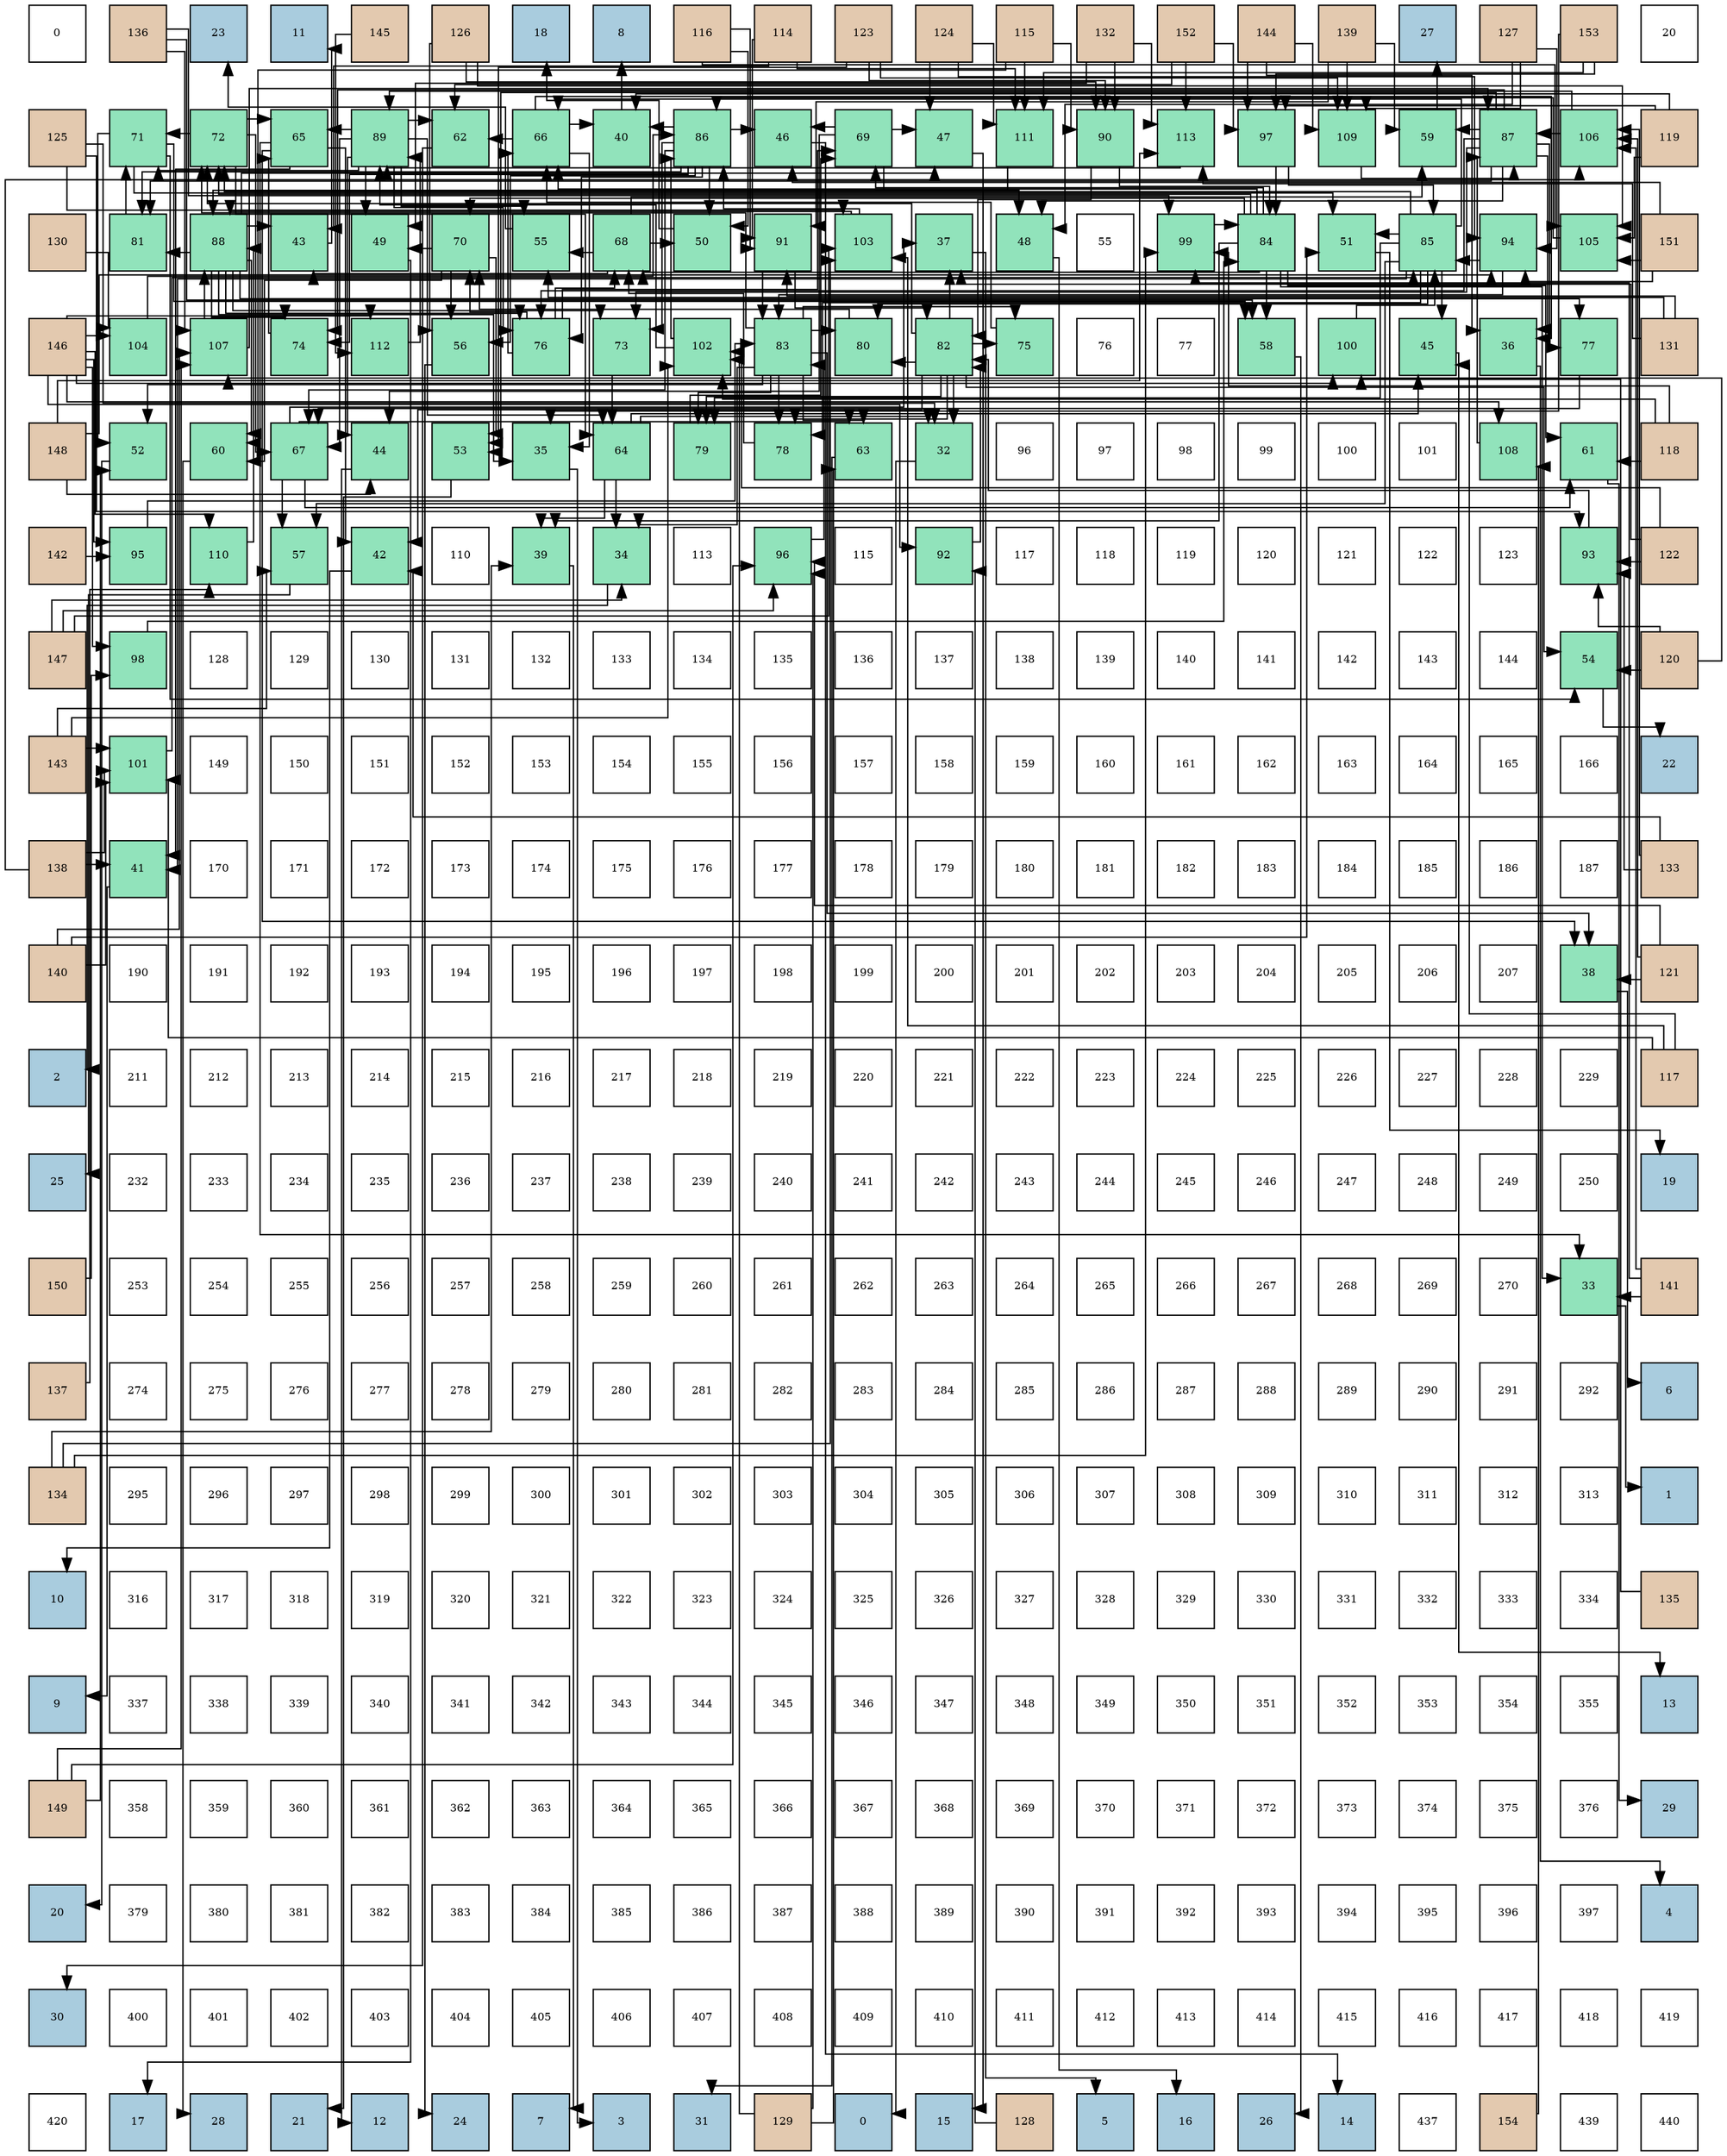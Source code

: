 digraph layout{
 rankdir=TB;
 splines=ortho;
 node [style=filled shape=square fixedsize=true width=0.6];
0[label="0", fontsize=8, fillcolor="#ffffff"];
1[label="136", fontsize=8, fillcolor="#e3c9af"];
2[label="23", fontsize=8, fillcolor="#a9ccde"];
3[label="11", fontsize=8, fillcolor="#a9ccde"];
4[label="145", fontsize=8, fillcolor="#e3c9af"];
5[label="126", fontsize=8, fillcolor="#e3c9af"];
6[label="18", fontsize=8, fillcolor="#a9ccde"];
7[label="8", fontsize=8, fillcolor="#a9ccde"];
8[label="116", fontsize=8, fillcolor="#e3c9af"];
9[label="114", fontsize=8, fillcolor="#e3c9af"];
10[label="123", fontsize=8, fillcolor="#e3c9af"];
11[label="124", fontsize=8, fillcolor="#e3c9af"];
12[label="115", fontsize=8, fillcolor="#e3c9af"];
13[label="132", fontsize=8, fillcolor="#e3c9af"];
14[label="152", fontsize=8, fillcolor="#e3c9af"];
15[label="144", fontsize=8, fillcolor="#e3c9af"];
16[label="139", fontsize=8, fillcolor="#e3c9af"];
17[label="27", fontsize=8, fillcolor="#a9ccde"];
18[label="127", fontsize=8, fillcolor="#e3c9af"];
19[label="153", fontsize=8, fillcolor="#e3c9af"];
20[label="20", fontsize=8, fillcolor="#ffffff"];
21[label="125", fontsize=8, fillcolor="#e3c9af"];
22[label="71", fontsize=8, fillcolor="#91e3bb"];
23[label="72", fontsize=8, fillcolor="#91e3bb"];
24[label="65", fontsize=8, fillcolor="#91e3bb"];
25[label="89", fontsize=8, fillcolor="#91e3bb"];
26[label="62", fontsize=8, fillcolor="#91e3bb"];
27[label="66", fontsize=8, fillcolor="#91e3bb"];
28[label="40", fontsize=8, fillcolor="#91e3bb"];
29[label="86", fontsize=8, fillcolor="#91e3bb"];
30[label="46", fontsize=8, fillcolor="#91e3bb"];
31[label="69", fontsize=8, fillcolor="#91e3bb"];
32[label="47", fontsize=8, fillcolor="#91e3bb"];
33[label="111", fontsize=8, fillcolor="#91e3bb"];
34[label="90", fontsize=8, fillcolor="#91e3bb"];
35[label="113", fontsize=8, fillcolor="#91e3bb"];
36[label="97", fontsize=8, fillcolor="#91e3bb"];
37[label="109", fontsize=8, fillcolor="#91e3bb"];
38[label="59", fontsize=8, fillcolor="#91e3bb"];
39[label="87", fontsize=8, fillcolor="#91e3bb"];
40[label="106", fontsize=8, fillcolor="#91e3bb"];
41[label="119", fontsize=8, fillcolor="#e3c9af"];
42[label="130", fontsize=8, fillcolor="#e3c9af"];
43[label="81", fontsize=8, fillcolor="#91e3bb"];
44[label="88", fontsize=8, fillcolor="#91e3bb"];
45[label="43", fontsize=8, fillcolor="#91e3bb"];
46[label="49", fontsize=8, fillcolor="#91e3bb"];
47[label="70", fontsize=8, fillcolor="#91e3bb"];
48[label="55", fontsize=8, fillcolor="#91e3bb"];
49[label="68", fontsize=8, fillcolor="#91e3bb"];
50[label="50", fontsize=8, fillcolor="#91e3bb"];
51[label="91", fontsize=8, fillcolor="#91e3bb"];
52[label="103", fontsize=8, fillcolor="#91e3bb"];
53[label="37", fontsize=8, fillcolor="#91e3bb"];
54[label="48", fontsize=8, fillcolor="#91e3bb"];
55[label="55", fontsize=8, fillcolor="#ffffff"];
56[label="99", fontsize=8, fillcolor="#91e3bb"];
57[label="84", fontsize=8, fillcolor="#91e3bb"];
58[label="51", fontsize=8, fillcolor="#91e3bb"];
59[label="85", fontsize=8, fillcolor="#91e3bb"];
60[label="94", fontsize=8, fillcolor="#91e3bb"];
61[label="105", fontsize=8, fillcolor="#91e3bb"];
62[label="151", fontsize=8, fillcolor="#e3c9af"];
63[label="146", fontsize=8, fillcolor="#e3c9af"];
64[label="104", fontsize=8, fillcolor="#91e3bb"];
65[label="107", fontsize=8, fillcolor="#91e3bb"];
66[label="74", fontsize=8, fillcolor="#91e3bb"];
67[label="112", fontsize=8, fillcolor="#91e3bb"];
68[label="56", fontsize=8, fillcolor="#91e3bb"];
69[label="76", fontsize=8, fillcolor="#91e3bb"];
70[label="73", fontsize=8, fillcolor="#91e3bb"];
71[label="102", fontsize=8, fillcolor="#91e3bb"];
72[label="83", fontsize=8, fillcolor="#91e3bb"];
73[label="80", fontsize=8, fillcolor="#91e3bb"];
74[label="82", fontsize=8, fillcolor="#91e3bb"];
75[label="75", fontsize=8, fillcolor="#91e3bb"];
76[label="76", fontsize=8, fillcolor="#ffffff"];
77[label="77", fontsize=8, fillcolor="#ffffff"];
78[label="58", fontsize=8, fillcolor="#91e3bb"];
79[label="100", fontsize=8, fillcolor="#91e3bb"];
80[label="45", fontsize=8, fillcolor="#91e3bb"];
81[label="36", fontsize=8, fillcolor="#91e3bb"];
82[label="77", fontsize=8, fillcolor="#91e3bb"];
83[label="131", fontsize=8, fillcolor="#e3c9af"];
84[label="148", fontsize=8, fillcolor="#e3c9af"];
85[label="52", fontsize=8, fillcolor="#91e3bb"];
86[label="60", fontsize=8, fillcolor="#91e3bb"];
87[label="67", fontsize=8, fillcolor="#91e3bb"];
88[label="44", fontsize=8, fillcolor="#91e3bb"];
89[label="53", fontsize=8, fillcolor="#91e3bb"];
90[label="35", fontsize=8, fillcolor="#91e3bb"];
91[label="64", fontsize=8, fillcolor="#91e3bb"];
92[label="79", fontsize=8, fillcolor="#91e3bb"];
93[label="78", fontsize=8, fillcolor="#91e3bb"];
94[label="63", fontsize=8, fillcolor="#91e3bb"];
95[label="32", fontsize=8, fillcolor="#91e3bb"];
96[label="96", fontsize=8, fillcolor="#ffffff"];
97[label="97", fontsize=8, fillcolor="#ffffff"];
98[label="98", fontsize=8, fillcolor="#ffffff"];
99[label="99", fontsize=8, fillcolor="#ffffff"];
100[label="100", fontsize=8, fillcolor="#ffffff"];
101[label="101", fontsize=8, fillcolor="#ffffff"];
102[label="108", fontsize=8, fillcolor="#91e3bb"];
103[label="61", fontsize=8, fillcolor="#91e3bb"];
104[label="118", fontsize=8, fillcolor="#e3c9af"];
105[label="142", fontsize=8, fillcolor="#e3c9af"];
106[label="95", fontsize=8, fillcolor="#91e3bb"];
107[label="110", fontsize=8, fillcolor="#91e3bb"];
108[label="57", fontsize=8, fillcolor="#91e3bb"];
109[label="42", fontsize=8, fillcolor="#91e3bb"];
110[label="110", fontsize=8, fillcolor="#ffffff"];
111[label="39", fontsize=8, fillcolor="#91e3bb"];
112[label="34", fontsize=8, fillcolor="#91e3bb"];
113[label="113", fontsize=8, fillcolor="#ffffff"];
114[label="96", fontsize=8, fillcolor="#91e3bb"];
115[label="115", fontsize=8, fillcolor="#ffffff"];
116[label="92", fontsize=8, fillcolor="#91e3bb"];
117[label="117", fontsize=8, fillcolor="#ffffff"];
118[label="118", fontsize=8, fillcolor="#ffffff"];
119[label="119", fontsize=8, fillcolor="#ffffff"];
120[label="120", fontsize=8, fillcolor="#ffffff"];
121[label="121", fontsize=8, fillcolor="#ffffff"];
122[label="122", fontsize=8, fillcolor="#ffffff"];
123[label="123", fontsize=8, fillcolor="#ffffff"];
124[label="93", fontsize=8, fillcolor="#91e3bb"];
125[label="122", fontsize=8, fillcolor="#e3c9af"];
126[label="147", fontsize=8, fillcolor="#e3c9af"];
127[label="98", fontsize=8, fillcolor="#91e3bb"];
128[label="128", fontsize=8, fillcolor="#ffffff"];
129[label="129", fontsize=8, fillcolor="#ffffff"];
130[label="130", fontsize=8, fillcolor="#ffffff"];
131[label="131", fontsize=8, fillcolor="#ffffff"];
132[label="132", fontsize=8, fillcolor="#ffffff"];
133[label="133", fontsize=8, fillcolor="#ffffff"];
134[label="134", fontsize=8, fillcolor="#ffffff"];
135[label="135", fontsize=8, fillcolor="#ffffff"];
136[label="136", fontsize=8, fillcolor="#ffffff"];
137[label="137", fontsize=8, fillcolor="#ffffff"];
138[label="138", fontsize=8, fillcolor="#ffffff"];
139[label="139", fontsize=8, fillcolor="#ffffff"];
140[label="140", fontsize=8, fillcolor="#ffffff"];
141[label="141", fontsize=8, fillcolor="#ffffff"];
142[label="142", fontsize=8, fillcolor="#ffffff"];
143[label="143", fontsize=8, fillcolor="#ffffff"];
144[label="144", fontsize=8, fillcolor="#ffffff"];
145[label="54", fontsize=8, fillcolor="#91e3bb"];
146[label="120", fontsize=8, fillcolor="#e3c9af"];
147[label="143", fontsize=8, fillcolor="#e3c9af"];
148[label="101", fontsize=8, fillcolor="#91e3bb"];
149[label="149", fontsize=8, fillcolor="#ffffff"];
150[label="150", fontsize=8, fillcolor="#ffffff"];
151[label="151", fontsize=8, fillcolor="#ffffff"];
152[label="152", fontsize=8, fillcolor="#ffffff"];
153[label="153", fontsize=8, fillcolor="#ffffff"];
154[label="154", fontsize=8, fillcolor="#ffffff"];
155[label="155", fontsize=8, fillcolor="#ffffff"];
156[label="156", fontsize=8, fillcolor="#ffffff"];
157[label="157", fontsize=8, fillcolor="#ffffff"];
158[label="158", fontsize=8, fillcolor="#ffffff"];
159[label="159", fontsize=8, fillcolor="#ffffff"];
160[label="160", fontsize=8, fillcolor="#ffffff"];
161[label="161", fontsize=8, fillcolor="#ffffff"];
162[label="162", fontsize=8, fillcolor="#ffffff"];
163[label="163", fontsize=8, fillcolor="#ffffff"];
164[label="164", fontsize=8, fillcolor="#ffffff"];
165[label="165", fontsize=8, fillcolor="#ffffff"];
166[label="166", fontsize=8, fillcolor="#ffffff"];
167[label="22", fontsize=8, fillcolor="#a9ccde"];
168[label="138", fontsize=8, fillcolor="#e3c9af"];
169[label="41", fontsize=8, fillcolor="#91e3bb"];
170[label="170", fontsize=8, fillcolor="#ffffff"];
171[label="171", fontsize=8, fillcolor="#ffffff"];
172[label="172", fontsize=8, fillcolor="#ffffff"];
173[label="173", fontsize=8, fillcolor="#ffffff"];
174[label="174", fontsize=8, fillcolor="#ffffff"];
175[label="175", fontsize=8, fillcolor="#ffffff"];
176[label="176", fontsize=8, fillcolor="#ffffff"];
177[label="177", fontsize=8, fillcolor="#ffffff"];
178[label="178", fontsize=8, fillcolor="#ffffff"];
179[label="179", fontsize=8, fillcolor="#ffffff"];
180[label="180", fontsize=8, fillcolor="#ffffff"];
181[label="181", fontsize=8, fillcolor="#ffffff"];
182[label="182", fontsize=8, fillcolor="#ffffff"];
183[label="183", fontsize=8, fillcolor="#ffffff"];
184[label="184", fontsize=8, fillcolor="#ffffff"];
185[label="185", fontsize=8, fillcolor="#ffffff"];
186[label="186", fontsize=8, fillcolor="#ffffff"];
187[label="187", fontsize=8, fillcolor="#ffffff"];
188[label="133", fontsize=8, fillcolor="#e3c9af"];
189[label="140", fontsize=8, fillcolor="#e3c9af"];
190[label="190", fontsize=8, fillcolor="#ffffff"];
191[label="191", fontsize=8, fillcolor="#ffffff"];
192[label="192", fontsize=8, fillcolor="#ffffff"];
193[label="193", fontsize=8, fillcolor="#ffffff"];
194[label="194", fontsize=8, fillcolor="#ffffff"];
195[label="195", fontsize=8, fillcolor="#ffffff"];
196[label="196", fontsize=8, fillcolor="#ffffff"];
197[label="197", fontsize=8, fillcolor="#ffffff"];
198[label="198", fontsize=8, fillcolor="#ffffff"];
199[label="199", fontsize=8, fillcolor="#ffffff"];
200[label="200", fontsize=8, fillcolor="#ffffff"];
201[label="201", fontsize=8, fillcolor="#ffffff"];
202[label="202", fontsize=8, fillcolor="#ffffff"];
203[label="203", fontsize=8, fillcolor="#ffffff"];
204[label="204", fontsize=8, fillcolor="#ffffff"];
205[label="205", fontsize=8, fillcolor="#ffffff"];
206[label="206", fontsize=8, fillcolor="#ffffff"];
207[label="207", fontsize=8, fillcolor="#ffffff"];
208[label="38", fontsize=8, fillcolor="#91e3bb"];
209[label="121", fontsize=8, fillcolor="#e3c9af"];
210[label="2", fontsize=8, fillcolor="#a9ccde"];
211[label="211", fontsize=8, fillcolor="#ffffff"];
212[label="212", fontsize=8, fillcolor="#ffffff"];
213[label="213", fontsize=8, fillcolor="#ffffff"];
214[label="214", fontsize=8, fillcolor="#ffffff"];
215[label="215", fontsize=8, fillcolor="#ffffff"];
216[label="216", fontsize=8, fillcolor="#ffffff"];
217[label="217", fontsize=8, fillcolor="#ffffff"];
218[label="218", fontsize=8, fillcolor="#ffffff"];
219[label="219", fontsize=8, fillcolor="#ffffff"];
220[label="220", fontsize=8, fillcolor="#ffffff"];
221[label="221", fontsize=8, fillcolor="#ffffff"];
222[label="222", fontsize=8, fillcolor="#ffffff"];
223[label="223", fontsize=8, fillcolor="#ffffff"];
224[label="224", fontsize=8, fillcolor="#ffffff"];
225[label="225", fontsize=8, fillcolor="#ffffff"];
226[label="226", fontsize=8, fillcolor="#ffffff"];
227[label="227", fontsize=8, fillcolor="#ffffff"];
228[label="228", fontsize=8, fillcolor="#ffffff"];
229[label="229", fontsize=8, fillcolor="#ffffff"];
230[label="117", fontsize=8, fillcolor="#e3c9af"];
231[label="25", fontsize=8, fillcolor="#a9ccde"];
232[label="232", fontsize=8, fillcolor="#ffffff"];
233[label="233", fontsize=8, fillcolor="#ffffff"];
234[label="234", fontsize=8, fillcolor="#ffffff"];
235[label="235", fontsize=8, fillcolor="#ffffff"];
236[label="236", fontsize=8, fillcolor="#ffffff"];
237[label="237", fontsize=8, fillcolor="#ffffff"];
238[label="238", fontsize=8, fillcolor="#ffffff"];
239[label="239", fontsize=8, fillcolor="#ffffff"];
240[label="240", fontsize=8, fillcolor="#ffffff"];
241[label="241", fontsize=8, fillcolor="#ffffff"];
242[label="242", fontsize=8, fillcolor="#ffffff"];
243[label="243", fontsize=8, fillcolor="#ffffff"];
244[label="244", fontsize=8, fillcolor="#ffffff"];
245[label="245", fontsize=8, fillcolor="#ffffff"];
246[label="246", fontsize=8, fillcolor="#ffffff"];
247[label="247", fontsize=8, fillcolor="#ffffff"];
248[label="248", fontsize=8, fillcolor="#ffffff"];
249[label="249", fontsize=8, fillcolor="#ffffff"];
250[label="250", fontsize=8, fillcolor="#ffffff"];
251[label="19", fontsize=8, fillcolor="#a9ccde"];
252[label="150", fontsize=8, fillcolor="#e3c9af"];
253[label="253", fontsize=8, fillcolor="#ffffff"];
254[label="254", fontsize=8, fillcolor="#ffffff"];
255[label="255", fontsize=8, fillcolor="#ffffff"];
256[label="256", fontsize=8, fillcolor="#ffffff"];
257[label="257", fontsize=8, fillcolor="#ffffff"];
258[label="258", fontsize=8, fillcolor="#ffffff"];
259[label="259", fontsize=8, fillcolor="#ffffff"];
260[label="260", fontsize=8, fillcolor="#ffffff"];
261[label="261", fontsize=8, fillcolor="#ffffff"];
262[label="262", fontsize=8, fillcolor="#ffffff"];
263[label="263", fontsize=8, fillcolor="#ffffff"];
264[label="264", fontsize=8, fillcolor="#ffffff"];
265[label="265", fontsize=8, fillcolor="#ffffff"];
266[label="266", fontsize=8, fillcolor="#ffffff"];
267[label="267", fontsize=8, fillcolor="#ffffff"];
268[label="268", fontsize=8, fillcolor="#ffffff"];
269[label="269", fontsize=8, fillcolor="#ffffff"];
270[label="270", fontsize=8, fillcolor="#ffffff"];
271[label="33", fontsize=8, fillcolor="#91e3bb"];
272[label="141", fontsize=8, fillcolor="#e3c9af"];
273[label="137", fontsize=8, fillcolor="#e3c9af"];
274[label="274", fontsize=8, fillcolor="#ffffff"];
275[label="275", fontsize=8, fillcolor="#ffffff"];
276[label="276", fontsize=8, fillcolor="#ffffff"];
277[label="277", fontsize=8, fillcolor="#ffffff"];
278[label="278", fontsize=8, fillcolor="#ffffff"];
279[label="279", fontsize=8, fillcolor="#ffffff"];
280[label="280", fontsize=8, fillcolor="#ffffff"];
281[label="281", fontsize=8, fillcolor="#ffffff"];
282[label="282", fontsize=8, fillcolor="#ffffff"];
283[label="283", fontsize=8, fillcolor="#ffffff"];
284[label="284", fontsize=8, fillcolor="#ffffff"];
285[label="285", fontsize=8, fillcolor="#ffffff"];
286[label="286", fontsize=8, fillcolor="#ffffff"];
287[label="287", fontsize=8, fillcolor="#ffffff"];
288[label="288", fontsize=8, fillcolor="#ffffff"];
289[label="289", fontsize=8, fillcolor="#ffffff"];
290[label="290", fontsize=8, fillcolor="#ffffff"];
291[label="291", fontsize=8, fillcolor="#ffffff"];
292[label="292", fontsize=8, fillcolor="#ffffff"];
293[label="6", fontsize=8, fillcolor="#a9ccde"];
294[label="134", fontsize=8, fillcolor="#e3c9af"];
295[label="295", fontsize=8, fillcolor="#ffffff"];
296[label="296", fontsize=8, fillcolor="#ffffff"];
297[label="297", fontsize=8, fillcolor="#ffffff"];
298[label="298", fontsize=8, fillcolor="#ffffff"];
299[label="299", fontsize=8, fillcolor="#ffffff"];
300[label="300", fontsize=8, fillcolor="#ffffff"];
301[label="301", fontsize=8, fillcolor="#ffffff"];
302[label="302", fontsize=8, fillcolor="#ffffff"];
303[label="303", fontsize=8, fillcolor="#ffffff"];
304[label="304", fontsize=8, fillcolor="#ffffff"];
305[label="305", fontsize=8, fillcolor="#ffffff"];
306[label="306", fontsize=8, fillcolor="#ffffff"];
307[label="307", fontsize=8, fillcolor="#ffffff"];
308[label="308", fontsize=8, fillcolor="#ffffff"];
309[label="309", fontsize=8, fillcolor="#ffffff"];
310[label="310", fontsize=8, fillcolor="#ffffff"];
311[label="311", fontsize=8, fillcolor="#ffffff"];
312[label="312", fontsize=8, fillcolor="#ffffff"];
313[label="313", fontsize=8, fillcolor="#ffffff"];
314[label="1", fontsize=8, fillcolor="#a9ccde"];
315[label="10", fontsize=8, fillcolor="#a9ccde"];
316[label="316", fontsize=8, fillcolor="#ffffff"];
317[label="317", fontsize=8, fillcolor="#ffffff"];
318[label="318", fontsize=8, fillcolor="#ffffff"];
319[label="319", fontsize=8, fillcolor="#ffffff"];
320[label="320", fontsize=8, fillcolor="#ffffff"];
321[label="321", fontsize=8, fillcolor="#ffffff"];
322[label="322", fontsize=8, fillcolor="#ffffff"];
323[label="323", fontsize=8, fillcolor="#ffffff"];
324[label="324", fontsize=8, fillcolor="#ffffff"];
325[label="325", fontsize=8, fillcolor="#ffffff"];
326[label="326", fontsize=8, fillcolor="#ffffff"];
327[label="327", fontsize=8, fillcolor="#ffffff"];
328[label="328", fontsize=8, fillcolor="#ffffff"];
329[label="329", fontsize=8, fillcolor="#ffffff"];
330[label="330", fontsize=8, fillcolor="#ffffff"];
331[label="331", fontsize=8, fillcolor="#ffffff"];
332[label="332", fontsize=8, fillcolor="#ffffff"];
333[label="333", fontsize=8, fillcolor="#ffffff"];
334[label="334", fontsize=8, fillcolor="#ffffff"];
335[label="135", fontsize=8, fillcolor="#e3c9af"];
336[label="9", fontsize=8, fillcolor="#a9ccde"];
337[label="337", fontsize=8, fillcolor="#ffffff"];
338[label="338", fontsize=8, fillcolor="#ffffff"];
339[label="339", fontsize=8, fillcolor="#ffffff"];
340[label="340", fontsize=8, fillcolor="#ffffff"];
341[label="341", fontsize=8, fillcolor="#ffffff"];
342[label="342", fontsize=8, fillcolor="#ffffff"];
343[label="343", fontsize=8, fillcolor="#ffffff"];
344[label="344", fontsize=8, fillcolor="#ffffff"];
345[label="345", fontsize=8, fillcolor="#ffffff"];
346[label="346", fontsize=8, fillcolor="#ffffff"];
347[label="347", fontsize=8, fillcolor="#ffffff"];
348[label="348", fontsize=8, fillcolor="#ffffff"];
349[label="349", fontsize=8, fillcolor="#ffffff"];
350[label="350", fontsize=8, fillcolor="#ffffff"];
351[label="351", fontsize=8, fillcolor="#ffffff"];
352[label="352", fontsize=8, fillcolor="#ffffff"];
353[label="353", fontsize=8, fillcolor="#ffffff"];
354[label="354", fontsize=8, fillcolor="#ffffff"];
355[label="355", fontsize=8, fillcolor="#ffffff"];
356[label="13", fontsize=8, fillcolor="#a9ccde"];
357[label="149", fontsize=8, fillcolor="#e3c9af"];
358[label="358", fontsize=8, fillcolor="#ffffff"];
359[label="359", fontsize=8, fillcolor="#ffffff"];
360[label="360", fontsize=8, fillcolor="#ffffff"];
361[label="361", fontsize=8, fillcolor="#ffffff"];
362[label="362", fontsize=8, fillcolor="#ffffff"];
363[label="363", fontsize=8, fillcolor="#ffffff"];
364[label="364", fontsize=8, fillcolor="#ffffff"];
365[label="365", fontsize=8, fillcolor="#ffffff"];
366[label="366", fontsize=8, fillcolor="#ffffff"];
367[label="367", fontsize=8, fillcolor="#ffffff"];
368[label="368", fontsize=8, fillcolor="#ffffff"];
369[label="369", fontsize=8, fillcolor="#ffffff"];
370[label="370", fontsize=8, fillcolor="#ffffff"];
371[label="371", fontsize=8, fillcolor="#ffffff"];
372[label="372", fontsize=8, fillcolor="#ffffff"];
373[label="373", fontsize=8, fillcolor="#ffffff"];
374[label="374", fontsize=8, fillcolor="#ffffff"];
375[label="375", fontsize=8, fillcolor="#ffffff"];
376[label="376", fontsize=8, fillcolor="#ffffff"];
377[label="29", fontsize=8, fillcolor="#a9ccde"];
378[label="20", fontsize=8, fillcolor="#a9ccde"];
379[label="379", fontsize=8, fillcolor="#ffffff"];
380[label="380", fontsize=8, fillcolor="#ffffff"];
381[label="381", fontsize=8, fillcolor="#ffffff"];
382[label="382", fontsize=8, fillcolor="#ffffff"];
383[label="383", fontsize=8, fillcolor="#ffffff"];
384[label="384", fontsize=8, fillcolor="#ffffff"];
385[label="385", fontsize=8, fillcolor="#ffffff"];
386[label="386", fontsize=8, fillcolor="#ffffff"];
387[label="387", fontsize=8, fillcolor="#ffffff"];
388[label="388", fontsize=8, fillcolor="#ffffff"];
389[label="389", fontsize=8, fillcolor="#ffffff"];
390[label="390", fontsize=8, fillcolor="#ffffff"];
391[label="391", fontsize=8, fillcolor="#ffffff"];
392[label="392", fontsize=8, fillcolor="#ffffff"];
393[label="393", fontsize=8, fillcolor="#ffffff"];
394[label="394", fontsize=8, fillcolor="#ffffff"];
395[label="395", fontsize=8, fillcolor="#ffffff"];
396[label="396", fontsize=8, fillcolor="#ffffff"];
397[label="397", fontsize=8, fillcolor="#ffffff"];
398[label="4", fontsize=8, fillcolor="#a9ccde"];
399[label="30", fontsize=8, fillcolor="#a9ccde"];
400[label="400", fontsize=8, fillcolor="#ffffff"];
401[label="401", fontsize=8, fillcolor="#ffffff"];
402[label="402", fontsize=8, fillcolor="#ffffff"];
403[label="403", fontsize=8, fillcolor="#ffffff"];
404[label="404", fontsize=8, fillcolor="#ffffff"];
405[label="405", fontsize=8, fillcolor="#ffffff"];
406[label="406", fontsize=8, fillcolor="#ffffff"];
407[label="407", fontsize=8, fillcolor="#ffffff"];
408[label="408", fontsize=8, fillcolor="#ffffff"];
409[label="409", fontsize=8, fillcolor="#ffffff"];
410[label="410", fontsize=8, fillcolor="#ffffff"];
411[label="411", fontsize=8, fillcolor="#ffffff"];
412[label="412", fontsize=8, fillcolor="#ffffff"];
413[label="413", fontsize=8, fillcolor="#ffffff"];
414[label="414", fontsize=8, fillcolor="#ffffff"];
415[label="415", fontsize=8, fillcolor="#ffffff"];
416[label="416", fontsize=8, fillcolor="#ffffff"];
417[label="417", fontsize=8, fillcolor="#ffffff"];
418[label="418", fontsize=8, fillcolor="#ffffff"];
419[label="419", fontsize=8, fillcolor="#ffffff"];
420[label="420", fontsize=8, fillcolor="#ffffff"];
421[label="17", fontsize=8, fillcolor="#a9ccde"];
422[label="28", fontsize=8, fillcolor="#a9ccde"];
423[label="21", fontsize=8, fillcolor="#a9ccde"];
424[label="12", fontsize=8, fillcolor="#a9ccde"];
425[label="24", fontsize=8, fillcolor="#a9ccde"];
426[label="7", fontsize=8, fillcolor="#a9ccde"];
427[label="3", fontsize=8, fillcolor="#a9ccde"];
428[label="31", fontsize=8, fillcolor="#a9ccde"];
429[label="129", fontsize=8, fillcolor="#e3c9af"];
430[label="0", fontsize=8, fillcolor="#a9ccde"];
431[label="15", fontsize=8, fillcolor="#a9ccde"];
432[label="128", fontsize=8, fillcolor="#e3c9af"];
433[label="5", fontsize=8, fillcolor="#a9ccde"];
434[label="16", fontsize=8, fillcolor="#a9ccde"];
435[label="26", fontsize=8, fillcolor="#a9ccde"];
436[label="14", fontsize=8, fillcolor="#a9ccde"];
437[label="437", fontsize=8, fillcolor="#ffffff"];
438[label="154", fontsize=8, fillcolor="#e3c9af"];
439[label="439", fontsize=8, fillcolor="#ffffff"];
440[label="440", fontsize=8, fillcolor="#ffffff"];
edge [constraint=false, style=vis];95 -> 430;
271 -> 314;
112 -> 210;
90 -> 427;
81 -> 398;
53 -> 433;
208 -> 293;
111 -> 426;
28 -> 7;
169 -> 336;
109 -> 315;
45 -> 3;
88 -> 424;
80 -> 356;
30 -> 436;
32 -> 431;
54 -> 434;
46 -> 421;
50 -> 6;
58 -> 251;
85 -> 378;
89 -> 423;
145 -> 167;
48 -> 2;
68 -> 425;
108 -> 231;
78 -> 435;
38 -> 17;
86 -> 422;
103 -> 377;
26 -> 399;
94 -> 428;
91 -> 95;
91 -> 112;
91 -> 111;
91 -> 80;
24 -> 271;
24 -> 208;
24 -> 169;
24 -> 109;
27 -> 90;
27 -> 81;
27 -> 28;
27 -> 26;
87 -> 53;
87 -> 108;
87 -> 103;
87 -> 94;
49 -> 45;
49 -> 50;
49 -> 48;
49 -> 38;
31 -> 88;
31 -> 30;
31 -> 32;
31 -> 54;
47 -> 46;
47 -> 89;
47 -> 68;
47 -> 86;
22 -> 58;
22 -> 85;
22 -> 145;
22 -> 78;
23 -> 91;
23 -> 24;
23 -> 87;
23 -> 22;
70 -> 91;
66 -> 24;
75 -> 27;
69 -> 27;
69 -> 49;
69 -> 31;
69 -> 47;
82 -> 87;
93 -> 49;
92 -> 31;
73 -> 47;
43 -> 22;
74 -> 95;
74 -> 53;
74 -> 109;
74 -> 145;
74 -> 23;
74 -> 75;
74 -> 93;
74 -> 92;
74 -> 73;
72 -> 112;
72 -> 208;
72 -> 85;
72 -> 94;
72 -> 23;
72 -> 75;
72 -> 93;
72 -> 92;
72 -> 73;
57 -> 271;
57 -> 111;
57 -> 78;
57 -> 103;
57 -> 27;
57 -> 49;
57 -> 31;
57 -> 47;
57 -> 23;
59 -> 169;
59 -> 80;
59 -> 58;
59 -> 108;
59 -> 27;
59 -> 23;
59 -> 93;
59 -> 92;
59 -> 73;
29 -> 28;
29 -> 30;
29 -> 50;
29 -> 68;
29 -> 87;
29 -> 70;
29 -> 66;
29 -> 69;
29 -> 43;
39 -> 81;
39 -> 54;
39 -> 89;
39 -> 38;
39 -> 70;
39 -> 66;
39 -> 69;
39 -> 82;
39 -> 43;
44 -> 90;
44 -> 45;
44 -> 32;
44 -> 86;
44 -> 70;
44 -> 66;
44 -> 69;
44 -> 82;
44 -> 43;
25 -> 88;
25 -> 46;
25 -> 48;
25 -> 26;
25 -> 91;
25 -> 24;
25 -> 87;
25 -> 22;
25 -> 69;
34 -> 74;
34 -> 57;
51 -> 74;
51 -> 72;
116 -> 74;
124 -> 74;
60 -> 72;
60 -> 59;
106 -> 72;
114 -> 72;
36 -> 57;
36 -> 59;
127 -> 57;
56 -> 57;
79 -> 59;
148 -> 59;
71 -> 29;
71 -> 25;
52 -> 29;
52 -> 44;
64 -> 29;
61 -> 29;
40 -> 39;
40 -> 25;
65 -> 39;
65 -> 44;
102 -> 39;
37 -> 39;
107 -> 44;
33 -> 44;
67 -> 25;
35 -> 25;
9 -> 45;
9 -> 51;
9 -> 33;
12 -> 86;
12 -> 34;
12 -> 33;
8 -> 50;
8 -> 51;
8 -> 61;
230 -> 80;
230 -> 148;
230 -> 52;
104 -> 103;
104 -> 56;
104 -> 71;
41 -> 28;
41 -> 36;
41 -> 61;
146 -> 145;
146 -> 124;
146 -> 65;
209 -> 208;
209 -> 114;
209 -> 40;
125 -> 53;
125 -> 124;
125 -> 71;
10 -> 89;
10 -> 34;
10 -> 37;
11 -> 32;
11 -> 60;
11 -> 33;
21 -> 95;
21 -> 124;
21 -> 52;
5 -> 68;
5 -> 34;
5 -> 61;
18 -> 54;
18 -> 60;
18 -> 37;
432 -> 116;
429 -> 94;
429 -> 114;
429 -> 71;
42 -> 64;
83 -> 48;
83 -> 51;
83 -> 35;
13 -> 46;
13 -> 34;
13 -> 35;
188 -> 109;
188 -> 124;
188 -> 40;
294 -> 111;
294 -> 56;
294 -> 52;
335 -> 79;
1 -> 78;
1 -> 56;
1 -> 65;
273 -> 107;
168 -> 169;
168 -> 148;
168 -> 40;
16 -> 38;
16 -> 51;
16 -> 37;
189 -> 58;
189 -> 148;
189 -> 65;
272 -> 271;
272 -> 56;
272 -> 40;
105 -> 106;
147 -> 108;
147 -> 148;
147 -> 71;
15 -> 81;
15 -> 36;
15 -> 37;
4 -> 67;
63 -> 116;
63 -> 106;
63 -> 127;
63 -> 79;
63 -> 64;
63 -> 102;
63 -> 107;
63 -> 67;
126 -> 112;
126 -> 114;
126 -> 52;
84 -> 88;
84 -> 60;
84 -> 35;
357 -> 85;
357 -> 114;
357 -> 65;
252 -> 127;
62 -> 30;
62 -> 60;
62 -> 61;
14 -> 26;
14 -> 36;
14 -> 35;
19 -> 90;
19 -> 36;
19 -> 33;
438 -> 102;
edge [constraint=true, style=invis];
0 -> 21 -> 42 -> 63 -> 84 -> 105 -> 126 -> 147 -> 168 -> 189 -> 210 -> 231 -> 252 -> 273 -> 294 -> 315 -> 336 -> 357 -> 378 -> 399 -> 420;
1 -> 22 -> 43 -> 64 -> 85 -> 106 -> 127 -> 148 -> 169 -> 190 -> 211 -> 232 -> 253 -> 274 -> 295 -> 316 -> 337 -> 358 -> 379 -> 400 -> 421;
2 -> 23 -> 44 -> 65 -> 86 -> 107 -> 128 -> 149 -> 170 -> 191 -> 212 -> 233 -> 254 -> 275 -> 296 -> 317 -> 338 -> 359 -> 380 -> 401 -> 422;
3 -> 24 -> 45 -> 66 -> 87 -> 108 -> 129 -> 150 -> 171 -> 192 -> 213 -> 234 -> 255 -> 276 -> 297 -> 318 -> 339 -> 360 -> 381 -> 402 -> 423;
4 -> 25 -> 46 -> 67 -> 88 -> 109 -> 130 -> 151 -> 172 -> 193 -> 214 -> 235 -> 256 -> 277 -> 298 -> 319 -> 340 -> 361 -> 382 -> 403 -> 424;
5 -> 26 -> 47 -> 68 -> 89 -> 110 -> 131 -> 152 -> 173 -> 194 -> 215 -> 236 -> 257 -> 278 -> 299 -> 320 -> 341 -> 362 -> 383 -> 404 -> 425;
6 -> 27 -> 48 -> 69 -> 90 -> 111 -> 132 -> 153 -> 174 -> 195 -> 216 -> 237 -> 258 -> 279 -> 300 -> 321 -> 342 -> 363 -> 384 -> 405 -> 426;
7 -> 28 -> 49 -> 70 -> 91 -> 112 -> 133 -> 154 -> 175 -> 196 -> 217 -> 238 -> 259 -> 280 -> 301 -> 322 -> 343 -> 364 -> 385 -> 406 -> 427;
8 -> 29 -> 50 -> 71 -> 92 -> 113 -> 134 -> 155 -> 176 -> 197 -> 218 -> 239 -> 260 -> 281 -> 302 -> 323 -> 344 -> 365 -> 386 -> 407 -> 428;
9 -> 30 -> 51 -> 72 -> 93 -> 114 -> 135 -> 156 -> 177 -> 198 -> 219 -> 240 -> 261 -> 282 -> 303 -> 324 -> 345 -> 366 -> 387 -> 408 -> 429;
10 -> 31 -> 52 -> 73 -> 94 -> 115 -> 136 -> 157 -> 178 -> 199 -> 220 -> 241 -> 262 -> 283 -> 304 -> 325 -> 346 -> 367 -> 388 -> 409 -> 430;
11 -> 32 -> 53 -> 74 -> 95 -> 116 -> 137 -> 158 -> 179 -> 200 -> 221 -> 242 -> 263 -> 284 -> 305 -> 326 -> 347 -> 368 -> 389 -> 410 -> 431;
12 -> 33 -> 54 -> 75 -> 96 -> 117 -> 138 -> 159 -> 180 -> 201 -> 222 -> 243 -> 264 -> 285 -> 306 -> 327 -> 348 -> 369 -> 390 -> 411 -> 432;
13 -> 34 -> 55 -> 76 -> 97 -> 118 -> 139 -> 160 -> 181 -> 202 -> 223 -> 244 -> 265 -> 286 -> 307 -> 328 -> 349 -> 370 -> 391 -> 412 -> 433;
14 -> 35 -> 56 -> 77 -> 98 -> 119 -> 140 -> 161 -> 182 -> 203 -> 224 -> 245 -> 266 -> 287 -> 308 -> 329 -> 350 -> 371 -> 392 -> 413 -> 434;
15 -> 36 -> 57 -> 78 -> 99 -> 120 -> 141 -> 162 -> 183 -> 204 -> 225 -> 246 -> 267 -> 288 -> 309 -> 330 -> 351 -> 372 -> 393 -> 414 -> 435;
16 -> 37 -> 58 -> 79 -> 100 -> 121 -> 142 -> 163 -> 184 -> 205 -> 226 -> 247 -> 268 -> 289 -> 310 -> 331 -> 352 -> 373 -> 394 -> 415 -> 436;
17 -> 38 -> 59 -> 80 -> 101 -> 122 -> 143 -> 164 -> 185 -> 206 -> 227 -> 248 -> 269 -> 290 -> 311 -> 332 -> 353 -> 374 -> 395 -> 416 -> 437;
18 -> 39 -> 60 -> 81 -> 102 -> 123 -> 144 -> 165 -> 186 -> 207 -> 228 -> 249 -> 270 -> 291 -> 312 -> 333 -> 354 -> 375 -> 396 -> 417 -> 438;
19 -> 40 -> 61 -> 82 -> 103 -> 124 -> 145 -> 166 -> 187 -> 208 -> 229 -> 250 -> 271 -> 292 -> 313 -> 334 -> 355 -> 376 -> 397 -> 418 -> 439;
20 -> 41 -> 62 -> 83 -> 104 -> 125 -> 146 -> 167 -> 188 -> 209 -> 230 -> 251 -> 272 -> 293 -> 314 -> 335 -> 356 -> 377 -> 398 -> 419 -> 440;
rank = same {0 -> 1 -> 2 -> 3 -> 4 -> 5 -> 6 -> 7 -> 8 -> 9 -> 10 -> 11 -> 12 -> 13 -> 14 -> 15 -> 16 -> 17 -> 18 -> 19 -> 20};
rank = same {21 -> 22 -> 23 -> 24 -> 25 -> 26 -> 27 -> 28 -> 29 -> 30 -> 31 -> 32 -> 33 -> 34 -> 35 -> 36 -> 37 -> 38 -> 39 -> 40 -> 41};
rank = same {42 -> 43 -> 44 -> 45 -> 46 -> 47 -> 48 -> 49 -> 50 -> 51 -> 52 -> 53 -> 54 -> 55 -> 56 -> 57 -> 58 -> 59 -> 60 -> 61 -> 62};
rank = same {63 -> 64 -> 65 -> 66 -> 67 -> 68 -> 69 -> 70 -> 71 -> 72 -> 73 -> 74 -> 75 -> 76 -> 77 -> 78 -> 79 -> 80 -> 81 -> 82 -> 83};
rank = same {84 -> 85 -> 86 -> 87 -> 88 -> 89 -> 90 -> 91 -> 92 -> 93 -> 94 -> 95 -> 96 -> 97 -> 98 -> 99 -> 100 -> 101 -> 102 -> 103 -> 104};
rank = same {105 -> 106 -> 107 -> 108 -> 109 -> 110 -> 111 -> 112 -> 113 -> 114 -> 115 -> 116 -> 117 -> 118 -> 119 -> 120 -> 121 -> 122 -> 123 -> 124 -> 125};
rank = same {126 -> 127 -> 128 -> 129 -> 130 -> 131 -> 132 -> 133 -> 134 -> 135 -> 136 -> 137 -> 138 -> 139 -> 140 -> 141 -> 142 -> 143 -> 144 -> 145 -> 146};
rank = same {147 -> 148 -> 149 -> 150 -> 151 -> 152 -> 153 -> 154 -> 155 -> 156 -> 157 -> 158 -> 159 -> 160 -> 161 -> 162 -> 163 -> 164 -> 165 -> 166 -> 167};
rank = same {168 -> 169 -> 170 -> 171 -> 172 -> 173 -> 174 -> 175 -> 176 -> 177 -> 178 -> 179 -> 180 -> 181 -> 182 -> 183 -> 184 -> 185 -> 186 -> 187 -> 188};
rank = same {189 -> 190 -> 191 -> 192 -> 193 -> 194 -> 195 -> 196 -> 197 -> 198 -> 199 -> 200 -> 201 -> 202 -> 203 -> 204 -> 205 -> 206 -> 207 -> 208 -> 209};
rank = same {210 -> 211 -> 212 -> 213 -> 214 -> 215 -> 216 -> 217 -> 218 -> 219 -> 220 -> 221 -> 222 -> 223 -> 224 -> 225 -> 226 -> 227 -> 228 -> 229 -> 230};
rank = same {231 -> 232 -> 233 -> 234 -> 235 -> 236 -> 237 -> 238 -> 239 -> 240 -> 241 -> 242 -> 243 -> 244 -> 245 -> 246 -> 247 -> 248 -> 249 -> 250 -> 251};
rank = same {252 -> 253 -> 254 -> 255 -> 256 -> 257 -> 258 -> 259 -> 260 -> 261 -> 262 -> 263 -> 264 -> 265 -> 266 -> 267 -> 268 -> 269 -> 270 -> 271 -> 272};
rank = same {273 -> 274 -> 275 -> 276 -> 277 -> 278 -> 279 -> 280 -> 281 -> 282 -> 283 -> 284 -> 285 -> 286 -> 287 -> 288 -> 289 -> 290 -> 291 -> 292 -> 293};
rank = same {294 -> 295 -> 296 -> 297 -> 298 -> 299 -> 300 -> 301 -> 302 -> 303 -> 304 -> 305 -> 306 -> 307 -> 308 -> 309 -> 310 -> 311 -> 312 -> 313 -> 314};
rank = same {315 -> 316 -> 317 -> 318 -> 319 -> 320 -> 321 -> 322 -> 323 -> 324 -> 325 -> 326 -> 327 -> 328 -> 329 -> 330 -> 331 -> 332 -> 333 -> 334 -> 335};
rank = same {336 -> 337 -> 338 -> 339 -> 340 -> 341 -> 342 -> 343 -> 344 -> 345 -> 346 -> 347 -> 348 -> 349 -> 350 -> 351 -> 352 -> 353 -> 354 -> 355 -> 356};
rank = same {357 -> 358 -> 359 -> 360 -> 361 -> 362 -> 363 -> 364 -> 365 -> 366 -> 367 -> 368 -> 369 -> 370 -> 371 -> 372 -> 373 -> 374 -> 375 -> 376 -> 377};
rank = same {378 -> 379 -> 380 -> 381 -> 382 -> 383 -> 384 -> 385 -> 386 -> 387 -> 388 -> 389 -> 390 -> 391 -> 392 -> 393 -> 394 -> 395 -> 396 -> 397 -> 398};
rank = same {399 -> 400 -> 401 -> 402 -> 403 -> 404 -> 405 -> 406 -> 407 -> 408 -> 409 -> 410 -> 411 -> 412 -> 413 -> 414 -> 415 -> 416 -> 417 -> 418 -> 419};
rank = same {420 -> 421 -> 422 -> 423 -> 424 -> 425 -> 426 -> 427 -> 428 -> 429 -> 430 -> 431 -> 432 -> 433 -> 434 -> 435 -> 436 -> 437 -> 438 -> 439 -> 440};
}